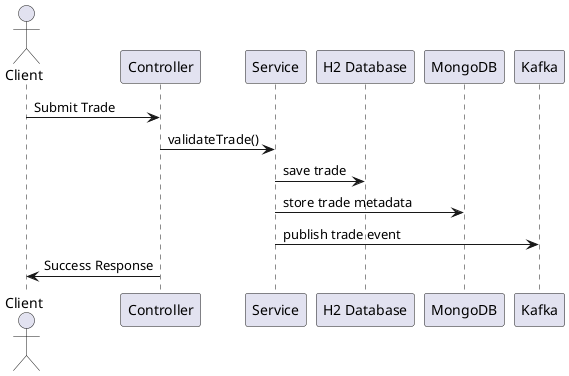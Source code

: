 @startuml
actor Client
participant Controller
participant Service
participant SQLDB as "H2 Database"
participant NoSQLDB as "MongoDB"
participant Kafka

Client -> Controller: Submit Trade
Controller -> Service: validateTrade()
Service -> SQLDB: save trade
Service -> NoSQLDB: store trade metadata
Service -> Kafka: publish trade event
Controller -> Client: Success Response
@enduml
